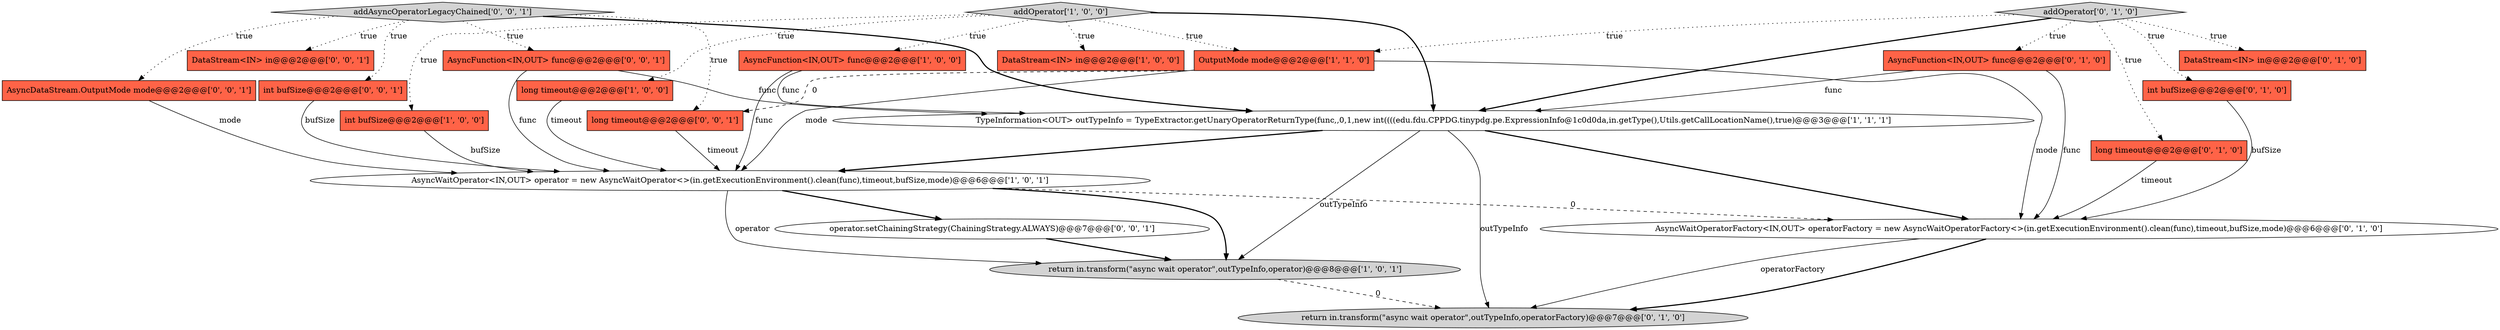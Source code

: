 digraph {
22 [style = filled, label = "operator.setChainingStrategy(ChainingStrategy.ALWAYS)@@@7@@@['0', '0', '1']", fillcolor = white, shape = ellipse image = "AAA0AAABBB3BBB"];
17 [style = filled, label = "addAsyncOperatorLegacyChained['0', '0', '1']", fillcolor = lightgray, shape = diamond image = "AAA0AAABBB3BBB"];
18 [style = filled, label = "AsyncFunction<IN,OUT> func@@@2@@@['0', '0', '1']", fillcolor = tomato, shape = box image = "AAA0AAABBB3BBB"];
1 [style = filled, label = "int bufSize@@@2@@@['1', '0', '0']", fillcolor = tomato, shape = box image = "AAA0AAABBB1BBB"];
16 [style = filled, label = "int bufSize@@@2@@@['0', '0', '1']", fillcolor = tomato, shape = box image = "AAA0AAABBB3BBB"];
9 [style = filled, label = "int bufSize@@@2@@@['0', '1', '0']", fillcolor = tomato, shape = box image = "AAA0AAABBB2BBB"];
5 [style = filled, label = "return in.transform(\"async wait operator\",outTypeInfo,operator)@@@8@@@['1', '0', '1']", fillcolor = lightgray, shape = ellipse image = "AAA0AAABBB1BBB"];
13 [style = filled, label = "addOperator['0', '1', '0']", fillcolor = lightgray, shape = diamond image = "AAA0AAABBB2BBB"];
21 [style = filled, label = "long timeout@@@2@@@['0', '0', '1']", fillcolor = tomato, shape = box image = "AAA0AAABBB3BBB"];
0 [style = filled, label = "DataStream<IN> in@@@2@@@['1', '0', '0']", fillcolor = tomato, shape = box image = "AAA0AAABBB1BBB"];
8 [style = filled, label = "TypeInformation<OUT> outTypeInfo = TypeExtractor.getUnaryOperatorReturnType(func,,0,1,new int((((edu.fdu.CPPDG.tinypdg.pe.ExpressionInfo@1c0d0da,in.getType(),Utils.getCallLocationName(),true)@@@3@@@['1', '1', '1']", fillcolor = white, shape = ellipse image = "AAA0AAABBB1BBB"];
2 [style = filled, label = "addOperator['1', '0', '0']", fillcolor = lightgray, shape = diamond image = "AAA0AAABBB1BBB"];
6 [style = filled, label = "AsyncFunction<IN,OUT> func@@@2@@@['1', '0', '0']", fillcolor = tomato, shape = box image = "AAA0AAABBB1BBB"];
10 [style = filled, label = "DataStream<IN> in@@@2@@@['0', '1', '0']", fillcolor = tomato, shape = box image = "AAA0AAABBB2BBB"];
4 [style = filled, label = "long timeout@@@2@@@['1', '0', '0']", fillcolor = tomato, shape = box image = "AAA0AAABBB1BBB"];
19 [style = filled, label = "AsyncDataStream.OutputMode mode@@@2@@@['0', '0', '1']", fillcolor = tomato, shape = box image = "AAA0AAABBB3BBB"];
14 [style = filled, label = "AsyncFunction<IN,OUT> func@@@2@@@['0', '1', '0']", fillcolor = tomato, shape = box image = "AAA0AAABBB2BBB"];
12 [style = filled, label = "return in.transform(\"async wait operator\",outTypeInfo,operatorFactory)@@@7@@@['0', '1', '0']", fillcolor = lightgray, shape = ellipse image = "AAA1AAABBB2BBB"];
7 [style = filled, label = "OutputMode mode@@@2@@@['1', '1', '0']", fillcolor = tomato, shape = box image = "AAA0AAABBB1BBB"];
3 [style = filled, label = "AsyncWaitOperator<IN,OUT> operator = new AsyncWaitOperator<>(in.getExecutionEnvironment().clean(func),timeout,bufSize,mode)@@@6@@@['1', '0', '1']", fillcolor = white, shape = ellipse image = "AAA0AAABBB1BBB"];
15 [style = filled, label = "AsyncWaitOperatorFactory<IN,OUT> operatorFactory = new AsyncWaitOperatorFactory<>(in.getExecutionEnvironment().clean(func),timeout,bufSize,mode)@@@6@@@['0', '1', '0']", fillcolor = white, shape = ellipse image = "AAA1AAABBB2BBB"];
20 [style = filled, label = "DataStream<IN> in@@@2@@@['0', '0', '1']", fillcolor = tomato, shape = box image = "AAA0AAABBB3BBB"];
11 [style = filled, label = "long timeout@@@2@@@['0', '1', '0']", fillcolor = tomato, shape = box image = "AAA0AAABBB2BBB"];
17->19 [style = dotted, label="true"];
17->18 [style = dotted, label="true"];
22->5 [style = bold, label=""];
21->3 [style = solid, label="timeout"];
2->4 [style = dotted, label="true"];
14->8 [style = solid, label="func"];
17->16 [style = dotted, label="true"];
18->3 [style = solid, label="func"];
7->15 [style = solid, label="mode"];
15->12 [style = bold, label=""];
8->12 [style = solid, label="outTypeInfo"];
13->11 [style = dotted, label="true"];
18->8 [style = solid, label="func"];
2->6 [style = dotted, label="true"];
13->10 [style = dotted, label="true"];
4->3 [style = solid, label="timeout"];
14->15 [style = solid, label="func"];
13->9 [style = dotted, label="true"];
3->5 [style = bold, label=""];
8->3 [style = bold, label=""];
2->8 [style = bold, label=""];
7->3 [style = solid, label="mode"];
2->1 [style = dotted, label="true"];
7->21 [style = dashed, label="0"];
15->12 [style = solid, label="operatorFactory"];
17->20 [style = dotted, label="true"];
8->5 [style = solid, label="outTypeInfo"];
3->5 [style = solid, label="operator"];
3->15 [style = dashed, label="0"];
5->12 [style = dashed, label="0"];
1->3 [style = solid, label="bufSize"];
6->8 [style = solid, label="func"];
17->8 [style = bold, label=""];
11->15 [style = solid, label="timeout"];
16->3 [style = solid, label="bufSize"];
17->21 [style = dotted, label="true"];
3->22 [style = bold, label=""];
9->15 [style = solid, label="bufSize"];
6->3 [style = solid, label="func"];
19->3 [style = solid, label="mode"];
13->8 [style = bold, label=""];
2->0 [style = dotted, label="true"];
13->14 [style = dotted, label="true"];
13->7 [style = dotted, label="true"];
8->15 [style = bold, label=""];
2->7 [style = dotted, label="true"];
}
